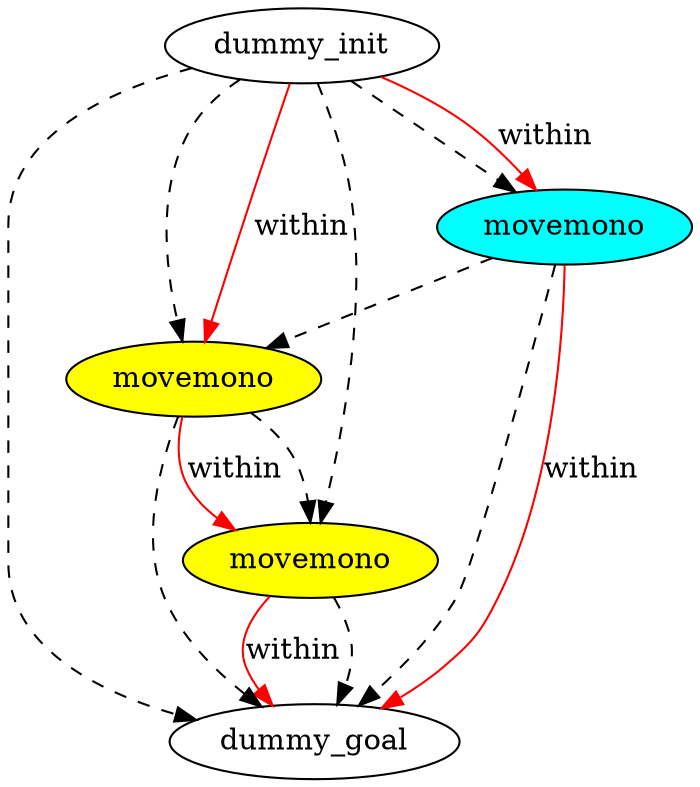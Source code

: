 digraph {
	"5abb748d-6407-bda9-6b68-ec5cc24ea4b2" [label=dummy_init fillcolor=white style=filled]
	"eb44b5cd-dc51-a83a-d9c2-49267db01f1a" [label=dummy_goal fillcolor=white style=filled]
	"18fbd8b3-ed3d-5de3-b661-d71e0d3ed666" [label=movemono fillcolor=yellow style=filled]
	"39d99ddf-976a-c3c2-3634-ce8453129793" [label=movemono fillcolor=cyan style=filled]
	"c0b893a2-7273-702a-4fa2-81ad98143f2a" [label=movemono fillcolor=yellow style=filled]
	"c0b893a2-7273-702a-4fa2-81ad98143f2a" -> "18fbd8b3-ed3d-5de3-b661-d71e0d3ed666" [color=black style=dashed]
	"c0b893a2-7273-702a-4fa2-81ad98143f2a" -> "eb44b5cd-dc51-a83a-d9c2-49267db01f1a" [color=black style=dashed]
	"5abb748d-6407-bda9-6b68-ec5cc24ea4b2" -> "39d99ddf-976a-c3c2-3634-ce8453129793" [color=black style=dashed]
	"18fbd8b3-ed3d-5de3-b661-d71e0d3ed666" -> "eb44b5cd-dc51-a83a-d9c2-49267db01f1a" [color=black style=dashed]
	"5abb748d-6407-bda9-6b68-ec5cc24ea4b2" -> "eb44b5cd-dc51-a83a-d9c2-49267db01f1a" [color=black style=dashed]
	"5abb748d-6407-bda9-6b68-ec5cc24ea4b2" -> "18fbd8b3-ed3d-5de3-b661-d71e0d3ed666" [color=black style=dashed]
	"5abb748d-6407-bda9-6b68-ec5cc24ea4b2" -> "c0b893a2-7273-702a-4fa2-81ad98143f2a" [color=black style=dashed]
	"39d99ddf-976a-c3c2-3634-ce8453129793" -> "c0b893a2-7273-702a-4fa2-81ad98143f2a" [color=black style=dashed]
	"39d99ddf-976a-c3c2-3634-ce8453129793" -> "eb44b5cd-dc51-a83a-d9c2-49267db01f1a" [color=black style=dashed]
	"c0b893a2-7273-702a-4fa2-81ad98143f2a" -> "18fbd8b3-ed3d-5de3-b661-d71e0d3ed666" [label=within color=red]
	"5abb748d-6407-bda9-6b68-ec5cc24ea4b2" -> "39d99ddf-976a-c3c2-3634-ce8453129793" [label=within color=red]
	"5abb748d-6407-bda9-6b68-ec5cc24ea4b2" -> "c0b893a2-7273-702a-4fa2-81ad98143f2a" [label=within color=red]
	"18fbd8b3-ed3d-5de3-b661-d71e0d3ed666" -> "eb44b5cd-dc51-a83a-d9c2-49267db01f1a" [label=within color=red]
	"39d99ddf-976a-c3c2-3634-ce8453129793" -> "eb44b5cd-dc51-a83a-d9c2-49267db01f1a" [label=within color=red]
}
